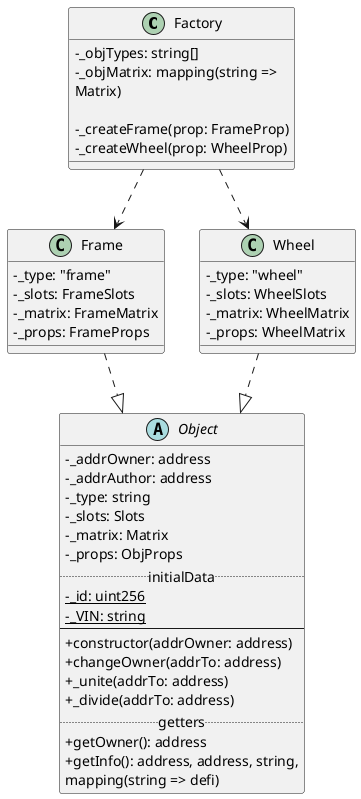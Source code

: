 @startuml DeTrace_Class

skinparam WrapWidth 250
skinparam classAttributeIconSize 0

class Factory{
  ' -_addrOwner: address
  ' -_addrAuthor: address
  ' -_addrParent: address
  ' -_type: string
  ' -_struct status_slots: {bool, uint32}
  ' -_matrix: mapping(string => status_slots)
  -{field}_objTypes: string[]
  -{field}_objMatrix: mapping(string => Matrix)

  -{field}_createFrame(prop: FrameProp)
  -{field}_createWheel(prop: WheelProp)
  ' -_unite(addrLhs: address, addrRhs: address)
  ' -_divide(addrLhs: address, addrRhs: address): address, address
}

abstract Object {
  -_addrOwner: address
  -_addrAuthor: address
  ' -_addrParent: address
  -_type: string
  -_slots: Slots
  -_matrix: Matrix
  -_props: ObjProps
  ..initialData..
  -{static} _id: uint256
  -{static} _VIN: string
  --
  +constructor(addrOwner: address)
  +changeOwner(addrTo: address)
  +_unite(addrTo: address)
  +_divide(addrTo: address)
  ..getters..
  +getOwner(): address
  ' +checkOwner(_addr: address): bool
  ' +checkMatrix(type: string): bool
  ' +checkSlot(type: string): bool
  ' +checkParent(): bool
  +getInfo(): address, address, string, mapping(string => defi)
}

class Frame{
  -_type: "frame"
  -_slots: FrameSlots
  -{field}_matrix: FrameMatrix
  -_props: FrameProps
}

class Wheel{
  -_type: "wheel"
  -_slots: WheelSlots
  -{field}_matrix: WheelMatrix
  -_props: WheelMatrix
}

Factory ..> Frame
Factory ..> Wheel

Frame ..|> Object
Wheel ..|> Object

@enduml
